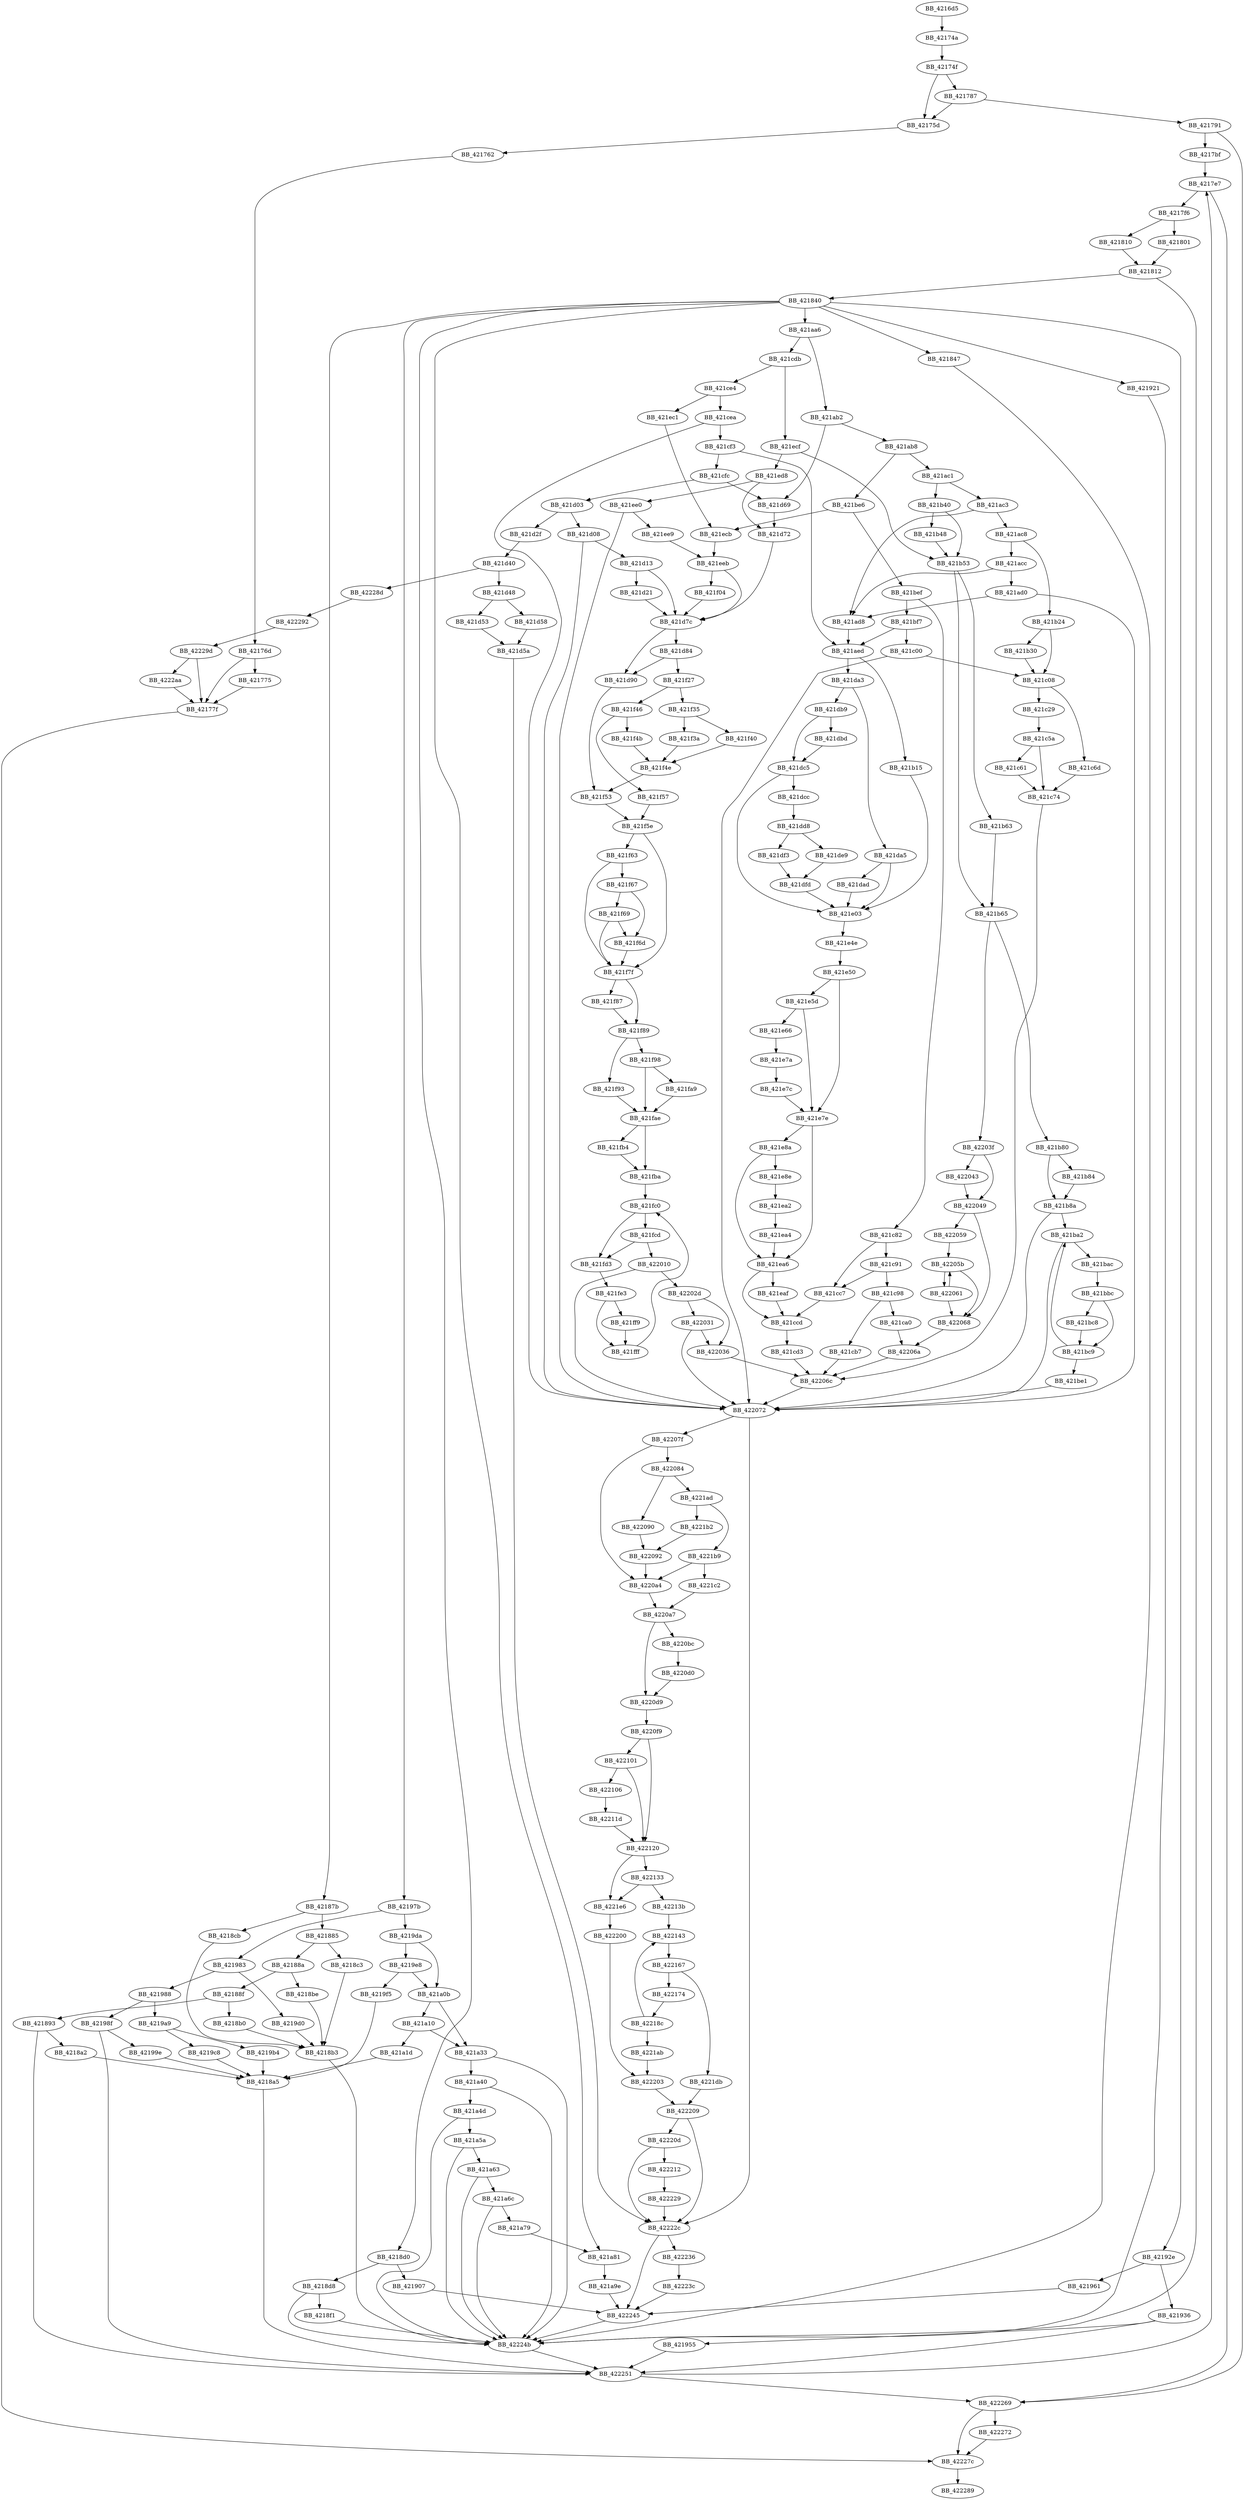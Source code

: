 DiGraph __woutput_l{
BB_4216d5->BB_42174a
BB_42174a->BB_42174f
BB_42174f->BB_42175d
BB_42174f->BB_421787
BB_42175d->BB_421762
BB_421762->BB_42176d
BB_42176d->BB_421775
BB_42176d->BB_42177f
BB_421775->BB_42177f
BB_42177f->BB_42227c
BB_421787->BB_42175d
BB_421787->BB_421791
BB_421791->BB_4217bf
BB_421791->BB_422269
BB_4217bf->BB_4217e7
BB_4217e7->BB_4217f6
BB_4217e7->BB_422269
BB_4217f6->BB_421801
BB_4217f6->BB_421810
BB_421801->BB_421812
BB_421810->BB_421812
BB_421812->BB_421840
BB_421812->BB_42224b
BB_421840->BB_421847
BB_421840->BB_42187b
BB_421840->BB_4218d0
BB_421840->BB_421921
BB_421840->BB_42192e
BB_421840->BB_42197b
BB_421840->BB_421a81
BB_421840->BB_421aa6
BB_421847->BB_42224b
BB_42187b->BB_421885
BB_42187b->BB_4218cb
BB_421885->BB_42188a
BB_421885->BB_4218c3
BB_42188a->BB_42188f
BB_42188a->BB_4218be
BB_42188f->BB_421893
BB_42188f->BB_4218b0
BB_421893->BB_4218a2
BB_421893->BB_422251
BB_4218a2->BB_4218a5
BB_4218a5->BB_422251
BB_4218b0->BB_4218b3
BB_4218b3->BB_42224b
BB_4218be->BB_4218b3
BB_4218c3->BB_4218b3
BB_4218cb->BB_4218b3
BB_4218d0->BB_4218d8
BB_4218d0->BB_421907
BB_4218d8->BB_4218f1
BB_4218d8->BB_42224b
BB_4218f1->BB_42224b
BB_421907->BB_422245
BB_421921->BB_42224b
BB_42192e->BB_421936
BB_42192e->BB_421961
BB_421936->BB_421955
BB_421936->BB_422251
BB_421955->BB_422251
BB_421961->BB_422245
BB_42197b->BB_421983
BB_42197b->BB_4219da
BB_421983->BB_421988
BB_421983->BB_4219d0
BB_421988->BB_42198f
BB_421988->BB_4219a9
BB_42198f->BB_42199e
BB_42198f->BB_422251
BB_42199e->BB_4218a5
BB_4219a9->BB_4219b4
BB_4219a9->BB_4219c8
BB_4219b4->BB_4218a5
BB_4219c8->BB_4218a5
BB_4219d0->BB_4218b3
BB_4219da->BB_4219e8
BB_4219da->BB_421a0b
BB_4219e8->BB_4219f5
BB_4219e8->BB_421a0b
BB_4219f5->BB_4218a5
BB_421a0b->BB_421a10
BB_421a0b->BB_421a33
BB_421a10->BB_421a1d
BB_421a10->BB_421a33
BB_421a1d->BB_4218a5
BB_421a33->BB_421a40
BB_421a33->BB_42224b
BB_421a40->BB_421a4d
BB_421a40->BB_42224b
BB_421a4d->BB_421a5a
BB_421a4d->BB_42224b
BB_421a5a->BB_421a63
BB_421a5a->BB_42224b
BB_421a63->BB_421a6c
BB_421a63->BB_42224b
BB_421a6c->BB_421a79
BB_421a6c->BB_42224b
BB_421a79->BB_421a81
BB_421a81->BB_421a9e
BB_421a9e->BB_422245
BB_421aa6->BB_421ab2
BB_421aa6->BB_421cdb
BB_421ab2->BB_421ab8
BB_421ab2->BB_421d69
BB_421ab8->BB_421ac1
BB_421ab8->BB_421be6
BB_421ac1->BB_421ac3
BB_421ac1->BB_421b40
BB_421ac3->BB_421ac8
BB_421ac3->BB_421ad8
BB_421ac8->BB_421acc
BB_421ac8->BB_421b24
BB_421acc->BB_421ad0
BB_421acc->BB_421ad8
BB_421ad0->BB_421ad8
BB_421ad0->BB_422072
BB_421ad8->BB_421aed
BB_421aed->BB_421b15
BB_421aed->BB_421da3
BB_421b15->BB_421e03
BB_421b24->BB_421b30
BB_421b24->BB_421c08
BB_421b30->BB_421c08
BB_421b40->BB_421b48
BB_421b40->BB_421b53
BB_421b48->BB_421b53
BB_421b53->BB_421b63
BB_421b53->BB_421b65
BB_421b63->BB_421b65
BB_421b65->BB_421b80
BB_421b65->BB_42203f
BB_421b80->BB_421b84
BB_421b80->BB_421b8a
BB_421b84->BB_421b8a
BB_421b8a->BB_421ba2
BB_421b8a->BB_422072
BB_421ba2->BB_421bac
BB_421ba2->BB_422072
BB_421bac->BB_421bbc
BB_421bbc->BB_421bc8
BB_421bbc->BB_421bc9
BB_421bc8->BB_421bc9
BB_421bc9->BB_421ba2
BB_421bc9->BB_421be1
BB_421be1->BB_422072
BB_421be6->BB_421bef
BB_421be6->BB_421ecb
BB_421bef->BB_421bf7
BB_421bef->BB_421c82
BB_421bf7->BB_421aed
BB_421bf7->BB_421c00
BB_421c00->BB_421c08
BB_421c00->BB_422072
BB_421c08->BB_421c29
BB_421c08->BB_421c6d
BB_421c29->BB_421c5a
BB_421c5a->BB_421c61
BB_421c5a->BB_421c74
BB_421c61->BB_421c74
BB_421c6d->BB_421c74
BB_421c74->BB_42206c
BB_421c82->BB_421c91
BB_421c82->BB_421cc7
BB_421c91->BB_421c98
BB_421c91->BB_421cc7
BB_421c98->BB_421ca0
BB_421c98->BB_421cb7
BB_421ca0->BB_42206a
BB_421cb7->BB_42206c
BB_421cc7->BB_421ccd
BB_421ccd->BB_421cd3
BB_421cd3->BB_42206c
BB_421cdb->BB_421ce4
BB_421cdb->BB_421ecf
BB_421ce4->BB_421cea
BB_421ce4->BB_421ec1
BB_421cea->BB_421cf3
BB_421cea->BB_422072
BB_421cf3->BB_421aed
BB_421cf3->BB_421cfc
BB_421cfc->BB_421d03
BB_421cfc->BB_421d69
BB_421d03->BB_421d08
BB_421d03->BB_421d2f
BB_421d08->BB_421d13
BB_421d08->BB_422072
BB_421d13->BB_421d21
BB_421d13->BB_421d7c
BB_421d21->BB_421d7c
BB_421d2f->BB_421d40
BB_421d40->BB_421d48
BB_421d40->BB_42228d
BB_421d48->BB_421d53
BB_421d48->BB_421d58
BB_421d53->BB_421d5a
BB_421d58->BB_421d5a
BB_421d5a->BB_42222c
BB_421d69->BB_421d72
BB_421d72->BB_421d7c
BB_421d7c->BB_421d84
BB_421d7c->BB_421d90
BB_421d84->BB_421d90
BB_421d84->BB_421f27
BB_421d90->BB_421f53
BB_421da3->BB_421da5
BB_421da3->BB_421db9
BB_421da5->BB_421dad
BB_421da5->BB_421e03
BB_421dad->BB_421e03
BB_421db9->BB_421dbd
BB_421db9->BB_421dc5
BB_421dbd->BB_421dc5
BB_421dc5->BB_421dcc
BB_421dc5->BB_421e03
BB_421dcc->BB_421dd8
BB_421dd8->BB_421de9
BB_421dd8->BB_421df3
BB_421de9->BB_421dfd
BB_421df3->BB_421dfd
BB_421dfd->BB_421e03
BB_421e03->BB_421e4e
BB_421e4e->BB_421e50
BB_421e50->BB_421e5d
BB_421e50->BB_421e7e
BB_421e5d->BB_421e66
BB_421e5d->BB_421e7e
BB_421e66->BB_421e7a
BB_421e7a->BB_421e7c
BB_421e7c->BB_421e7e
BB_421e7e->BB_421e8a
BB_421e7e->BB_421ea6
BB_421e8a->BB_421e8e
BB_421e8a->BB_421ea6
BB_421e8e->BB_421ea2
BB_421ea2->BB_421ea4
BB_421ea4->BB_421ea6
BB_421ea6->BB_421ccd
BB_421ea6->BB_421eaf
BB_421eaf->BB_421ccd
BB_421ec1->BB_421ecb
BB_421ecb->BB_421eeb
BB_421ecf->BB_421b53
BB_421ecf->BB_421ed8
BB_421ed8->BB_421d72
BB_421ed8->BB_421ee0
BB_421ee0->BB_421ee9
BB_421ee0->BB_422072
BB_421ee9->BB_421eeb
BB_421eeb->BB_421d7c
BB_421eeb->BB_421f04
BB_421f04->BB_421d7c
BB_421f27->BB_421f35
BB_421f27->BB_421f46
BB_421f35->BB_421f3a
BB_421f35->BB_421f40
BB_421f3a->BB_421f4e
BB_421f40->BB_421f4e
BB_421f46->BB_421f4b
BB_421f46->BB_421f57
BB_421f4b->BB_421f4e
BB_421f4e->BB_421f53
BB_421f53->BB_421f5e
BB_421f57->BB_421f5e
BB_421f5e->BB_421f63
BB_421f5e->BB_421f7f
BB_421f63->BB_421f67
BB_421f63->BB_421f7f
BB_421f67->BB_421f69
BB_421f67->BB_421f6d
BB_421f69->BB_421f6d
BB_421f69->BB_421f7f
BB_421f6d->BB_421f7f
BB_421f7f->BB_421f87
BB_421f7f->BB_421f89
BB_421f87->BB_421f89
BB_421f89->BB_421f93
BB_421f89->BB_421f98
BB_421f93->BB_421fae
BB_421f98->BB_421fa9
BB_421f98->BB_421fae
BB_421fa9->BB_421fae
BB_421fae->BB_421fb4
BB_421fae->BB_421fba
BB_421fb4->BB_421fba
BB_421fba->BB_421fc0
BB_421fc0->BB_421fcd
BB_421fc0->BB_421fd3
BB_421fcd->BB_421fd3
BB_421fcd->BB_422010
BB_421fd3->BB_421fe3
BB_421fe3->BB_421ff9
BB_421fe3->BB_421fff
BB_421ff9->BB_421fff
BB_421fff->BB_421fc0
BB_422010->BB_42202d
BB_422010->BB_422072
BB_42202d->BB_422031
BB_42202d->BB_422036
BB_422031->BB_422036
BB_422031->BB_422072
BB_422036->BB_42206c
BB_42203f->BB_422043
BB_42203f->BB_422049
BB_422043->BB_422049
BB_422049->BB_422059
BB_422049->BB_422068
BB_422059->BB_42205b
BB_42205b->BB_422061
BB_42205b->BB_422068
BB_422061->BB_42205b
BB_422061->BB_422068
BB_422068->BB_42206a
BB_42206a->BB_42206c
BB_42206c->BB_422072
BB_422072->BB_42207f
BB_422072->BB_42222c
BB_42207f->BB_422084
BB_42207f->BB_4220a4
BB_422084->BB_422090
BB_422084->BB_4221ad
BB_422090->BB_422092
BB_422092->BB_4220a4
BB_4220a4->BB_4220a7
BB_4220a7->BB_4220bc
BB_4220a7->BB_4220d9
BB_4220bc->BB_4220d0
BB_4220d0->BB_4220d9
BB_4220d9->BB_4220f9
BB_4220f9->BB_422101
BB_4220f9->BB_422120
BB_422101->BB_422106
BB_422101->BB_422120
BB_422106->BB_42211d
BB_42211d->BB_422120
BB_422120->BB_422133
BB_422120->BB_4221e6
BB_422133->BB_42213b
BB_422133->BB_4221e6
BB_42213b->BB_422143
BB_422143->BB_422167
BB_422167->BB_422174
BB_422167->BB_4221db
BB_422174->BB_42218c
BB_42218c->BB_422143
BB_42218c->BB_4221ab
BB_4221ab->BB_422203
BB_4221ad->BB_4221b2
BB_4221ad->BB_4221b9
BB_4221b2->BB_422092
BB_4221b9->BB_4220a4
BB_4221b9->BB_4221c2
BB_4221c2->BB_4220a7
BB_4221db->BB_422209
BB_4221e6->BB_422200
BB_422200->BB_422203
BB_422203->BB_422209
BB_422209->BB_42220d
BB_422209->BB_42222c
BB_42220d->BB_422212
BB_42220d->BB_42222c
BB_422212->BB_422229
BB_422229->BB_42222c
BB_42222c->BB_422236
BB_42222c->BB_422245
BB_422236->BB_42223c
BB_42223c->BB_422245
BB_422245->BB_42224b
BB_42224b->BB_422251
BB_422251->BB_4217e7
BB_422251->BB_422269
BB_422269->BB_422272
BB_422269->BB_42227c
BB_422272->BB_42227c
BB_42227c->BB_422289
BB_42228d->BB_422292
BB_422292->BB_42229d
BB_42229d->BB_42177f
BB_42229d->BB_4222aa
BB_4222aa->BB_42177f
}
